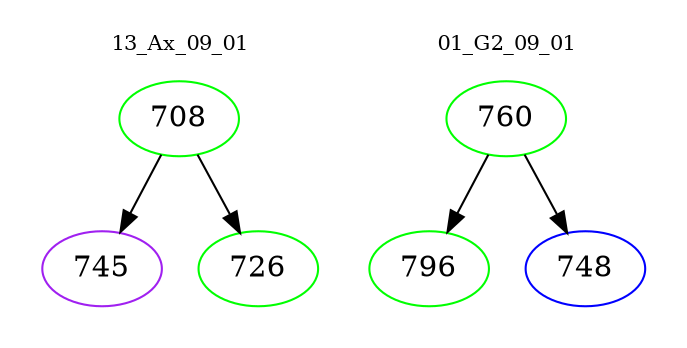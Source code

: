 digraph{
subgraph cluster_0 {
color = white
label = "13_Ax_09_01";
fontsize=10;
T0_708 [label="708", color="green"]
T0_708 -> T0_745 [color="black"]
T0_745 [label="745", color="purple"]
T0_708 -> T0_726 [color="black"]
T0_726 [label="726", color="green"]
}
subgraph cluster_1 {
color = white
label = "01_G2_09_01";
fontsize=10;
T1_760 [label="760", color="green"]
T1_760 -> T1_796 [color="black"]
T1_796 [label="796", color="green"]
T1_760 -> T1_748 [color="black"]
T1_748 [label="748", color="blue"]
}
}
